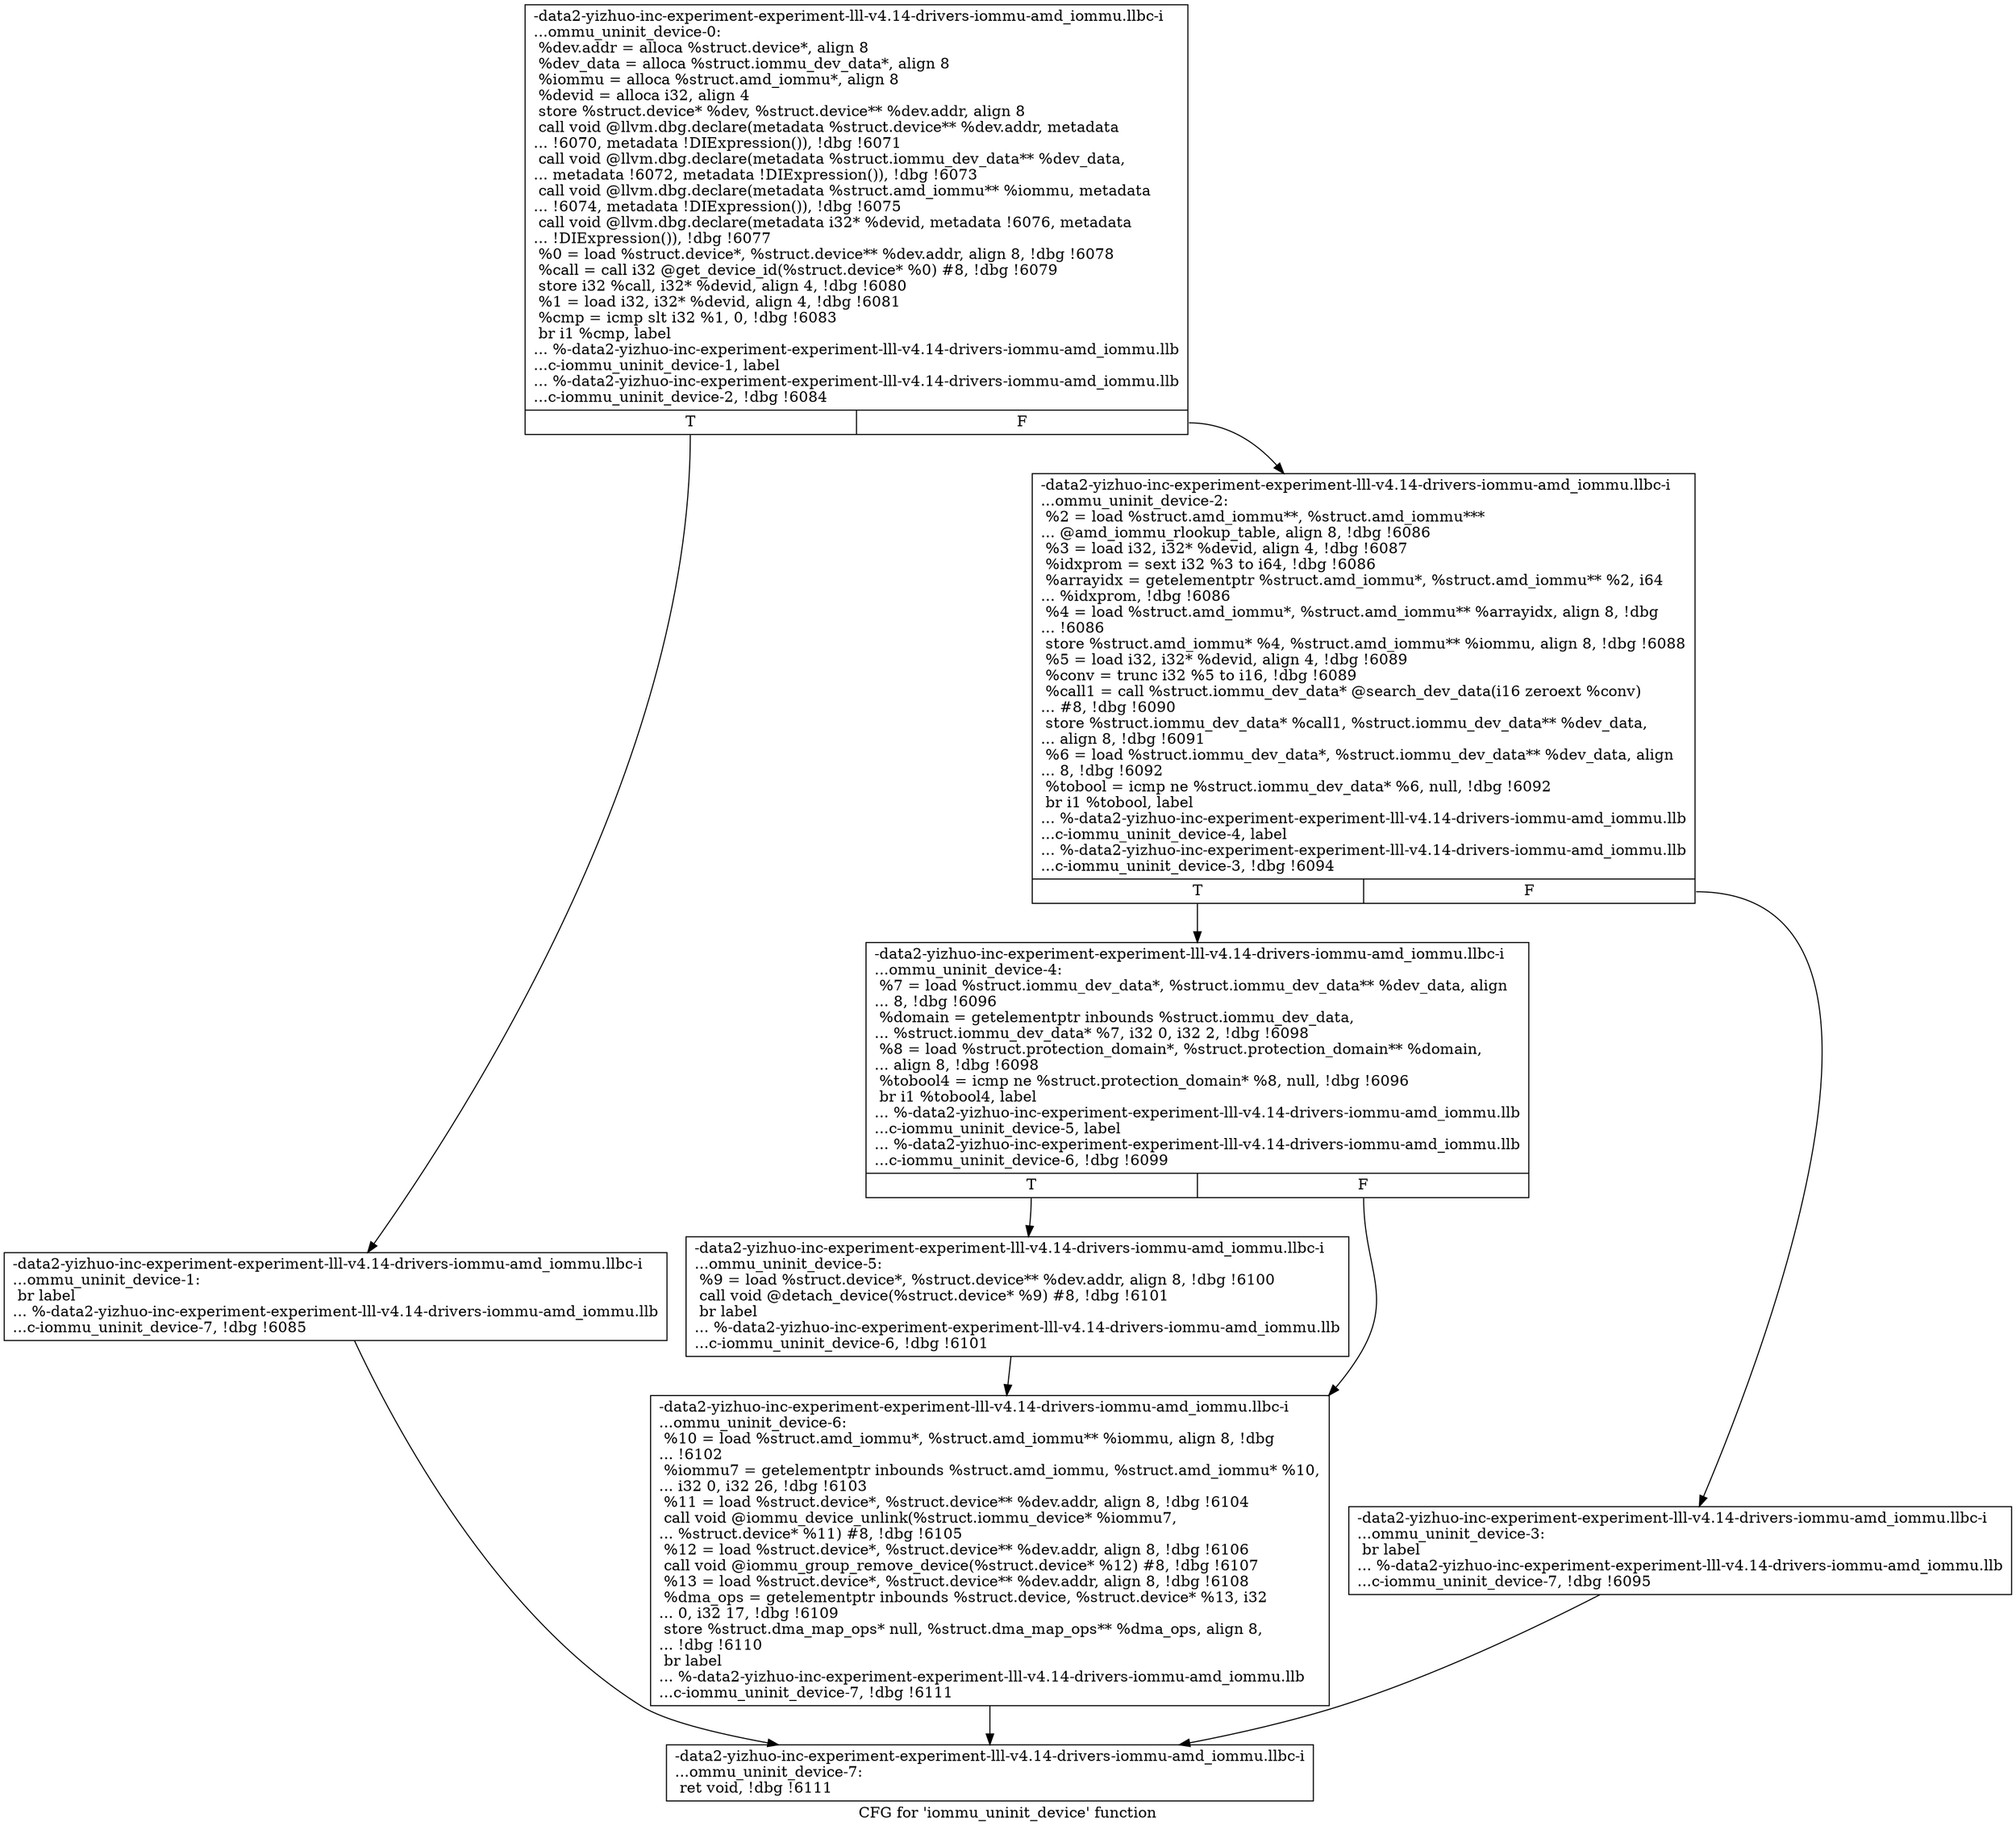 digraph "CFG for 'iommu_uninit_device' function" {
	label="CFG for 'iommu_uninit_device' function";

	Node0x561b94815eb0 [shape=record,label="{-data2-yizhuo-inc-experiment-experiment-lll-v4.14-drivers-iommu-amd_iommu.llbc-i\l...ommu_uninit_device-0:\l  %dev.addr = alloca %struct.device*, align 8\l  %dev_data = alloca %struct.iommu_dev_data*, align 8\l  %iommu = alloca %struct.amd_iommu*, align 8\l  %devid = alloca i32, align 4\l  store %struct.device* %dev, %struct.device** %dev.addr, align 8\l  call void @llvm.dbg.declare(metadata %struct.device** %dev.addr, metadata\l... !6070, metadata !DIExpression()), !dbg !6071\l  call void @llvm.dbg.declare(metadata %struct.iommu_dev_data** %dev_data,\l... metadata !6072, metadata !DIExpression()), !dbg !6073\l  call void @llvm.dbg.declare(metadata %struct.amd_iommu** %iommu, metadata\l... !6074, metadata !DIExpression()), !dbg !6075\l  call void @llvm.dbg.declare(metadata i32* %devid, metadata !6076, metadata\l... !DIExpression()), !dbg !6077\l  %0 = load %struct.device*, %struct.device** %dev.addr, align 8, !dbg !6078\l  %call = call i32 @get_device_id(%struct.device* %0) #8, !dbg !6079\l  store i32 %call, i32* %devid, align 4, !dbg !6080\l  %1 = load i32, i32* %devid, align 4, !dbg !6081\l  %cmp = icmp slt i32 %1, 0, !dbg !6083\l  br i1 %cmp, label\l... %-data2-yizhuo-inc-experiment-experiment-lll-v4.14-drivers-iommu-amd_iommu.llb\l...c-iommu_uninit_device-1, label\l... %-data2-yizhuo-inc-experiment-experiment-lll-v4.14-drivers-iommu-amd_iommu.llb\l...c-iommu_uninit_device-2, !dbg !6084\l|{<s0>T|<s1>F}}"];
	Node0x561b94815eb0:s0 -> Node0x561b94815f00;
	Node0x561b94815eb0:s1 -> Node0x561b94972d90;
	Node0x561b94815f00 [shape=record,label="{-data2-yizhuo-inc-experiment-experiment-lll-v4.14-drivers-iommu-amd_iommu.llbc-i\l...ommu_uninit_device-1: \l  br label\l... %-data2-yizhuo-inc-experiment-experiment-lll-v4.14-drivers-iommu-amd_iommu.llb\l...c-iommu_uninit_device-7, !dbg !6085\l}"];
	Node0x561b94815f00 -> Node0x561b94972f20;
	Node0x561b94972d90 [shape=record,label="{-data2-yizhuo-inc-experiment-experiment-lll-v4.14-drivers-iommu-amd_iommu.llbc-i\l...ommu_uninit_device-2: \l  %2 = load %struct.amd_iommu**, %struct.amd_iommu***\l... @amd_iommu_rlookup_table, align 8, !dbg !6086\l  %3 = load i32, i32* %devid, align 4, !dbg !6087\l  %idxprom = sext i32 %3 to i64, !dbg !6086\l  %arrayidx = getelementptr %struct.amd_iommu*, %struct.amd_iommu** %2, i64\l... %idxprom, !dbg !6086\l  %4 = load %struct.amd_iommu*, %struct.amd_iommu** %arrayidx, align 8, !dbg\l... !6086\l  store %struct.amd_iommu* %4, %struct.amd_iommu** %iommu, align 8, !dbg !6088\l  %5 = load i32, i32* %devid, align 4, !dbg !6089\l  %conv = trunc i32 %5 to i16, !dbg !6089\l  %call1 = call %struct.iommu_dev_data* @search_dev_data(i16 zeroext %conv)\l... #8, !dbg !6090\l  store %struct.iommu_dev_data* %call1, %struct.iommu_dev_data** %dev_data,\l... align 8, !dbg !6091\l  %6 = load %struct.iommu_dev_data*, %struct.iommu_dev_data** %dev_data, align\l... 8, !dbg !6092\l  %tobool = icmp ne %struct.iommu_dev_data* %6, null, !dbg !6092\l  br i1 %tobool, label\l... %-data2-yizhuo-inc-experiment-experiment-lll-v4.14-drivers-iommu-amd_iommu.llb\l...c-iommu_uninit_device-4, label\l... %-data2-yizhuo-inc-experiment-experiment-lll-v4.14-drivers-iommu-amd_iommu.llb\l...c-iommu_uninit_device-3, !dbg !6094\l|{<s0>T|<s1>F}}"];
	Node0x561b94972d90:s0 -> Node0x561b94972e30;
	Node0x561b94972d90:s1 -> Node0x561b94972de0;
	Node0x561b94972de0 [shape=record,label="{-data2-yizhuo-inc-experiment-experiment-lll-v4.14-drivers-iommu-amd_iommu.llbc-i\l...ommu_uninit_device-3: \l  br label\l... %-data2-yizhuo-inc-experiment-experiment-lll-v4.14-drivers-iommu-amd_iommu.llb\l...c-iommu_uninit_device-7, !dbg !6095\l}"];
	Node0x561b94972de0 -> Node0x561b94972f20;
	Node0x561b94972e30 [shape=record,label="{-data2-yizhuo-inc-experiment-experiment-lll-v4.14-drivers-iommu-amd_iommu.llbc-i\l...ommu_uninit_device-4: \l  %7 = load %struct.iommu_dev_data*, %struct.iommu_dev_data** %dev_data, align\l... 8, !dbg !6096\l  %domain = getelementptr inbounds %struct.iommu_dev_data,\l... %struct.iommu_dev_data* %7, i32 0, i32 2, !dbg !6098\l  %8 = load %struct.protection_domain*, %struct.protection_domain** %domain,\l... align 8, !dbg !6098\l  %tobool4 = icmp ne %struct.protection_domain* %8, null, !dbg !6096\l  br i1 %tobool4, label\l... %-data2-yizhuo-inc-experiment-experiment-lll-v4.14-drivers-iommu-amd_iommu.llb\l...c-iommu_uninit_device-5, label\l... %-data2-yizhuo-inc-experiment-experiment-lll-v4.14-drivers-iommu-amd_iommu.llb\l...c-iommu_uninit_device-6, !dbg !6099\l|{<s0>T|<s1>F}}"];
	Node0x561b94972e30:s0 -> Node0x561b94972e80;
	Node0x561b94972e30:s1 -> Node0x561b94972ed0;
	Node0x561b94972e80 [shape=record,label="{-data2-yizhuo-inc-experiment-experiment-lll-v4.14-drivers-iommu-amd_iommu.llbc-i\l...ommu_uninit_device-5: \l  %9 = load %struct.device*, %struct.device** %dev.addr, align 8, !dbg !6100\l  call void @detach_device(%struct.device* %9) #8, !dbg !6101\l  br label\l... %-data2-yizhuo-inc-experiment-experiment-lll-v4.14-drivers-iommu-amd_iommu.llb\l...c-iommu_uninit_device-6, !dbg !6101\l}"];
	Node0x561b94972e80 -> Node0x561b94972ed0;
	Node0x561b94972ed0 [shape=record,label="{-data2-yizhuo-inc-experiment-experiment-lll-v4.14-drivers-iommu-amd_iommu.llbc-i\l...ommu_uninit_device-6: \l  %10 = load %struct.amd_iommu*, %struct.amd_iommu** %iommu, align 8, !dbg\l... !6102\l  %iommu7 = getelementptr inbounds %struct.amd_iommu, %struct.amd_iommu* %10,\l... i32 0, i32 26, !dbg !6103\l  %11 = load %struct.device*, %struct.device** %dev.addr, align 8, !dbg !6104\l  call void @iommu_device_unlink(%struct.iommu_device* %iommu7,\l... %struct.device* %11) #8, !dbg !6105\l  %12 = load %struct.device*, %struct.device** %dev.addr, align 8, !dbg !6106\l  call void @iommu_group_remove_device(%struct.device* %12) #8, !dbg !6107\l  %13 = load %struct.device*, %struct.device** %dev.addr, align 8, !dbg !6108\l  %dma_ops = getelementptr inbounds %struct.device, %struct.device* %13, i32\l... 0, i32 17, !dbg !6109\l  store %struct.dma_map_ops* null, %struct.dma_map_ops** %dma_ops, align 8,\l... !dbg !6110\l  br label\l... %-data2-yizhuo-inc-experiment-experiment-lll-v4.14-drivers-iommu-amd_iommu.llb\l...c-iommu_uninit_device-7, !dbg !6111\l}"];
	Node0x561b94972ed0 -> Node0x561b94972f20;
	Node0x561b94972f20 [shape=record,label="{-data2-yizhuo-inc-experiment-experiment-lll-v4.14-drivers-iommu-amd_iommu.llbc-i\l...ommu_uninit_device-7: \l  ret void, !dbg !6111\l}"];
}
